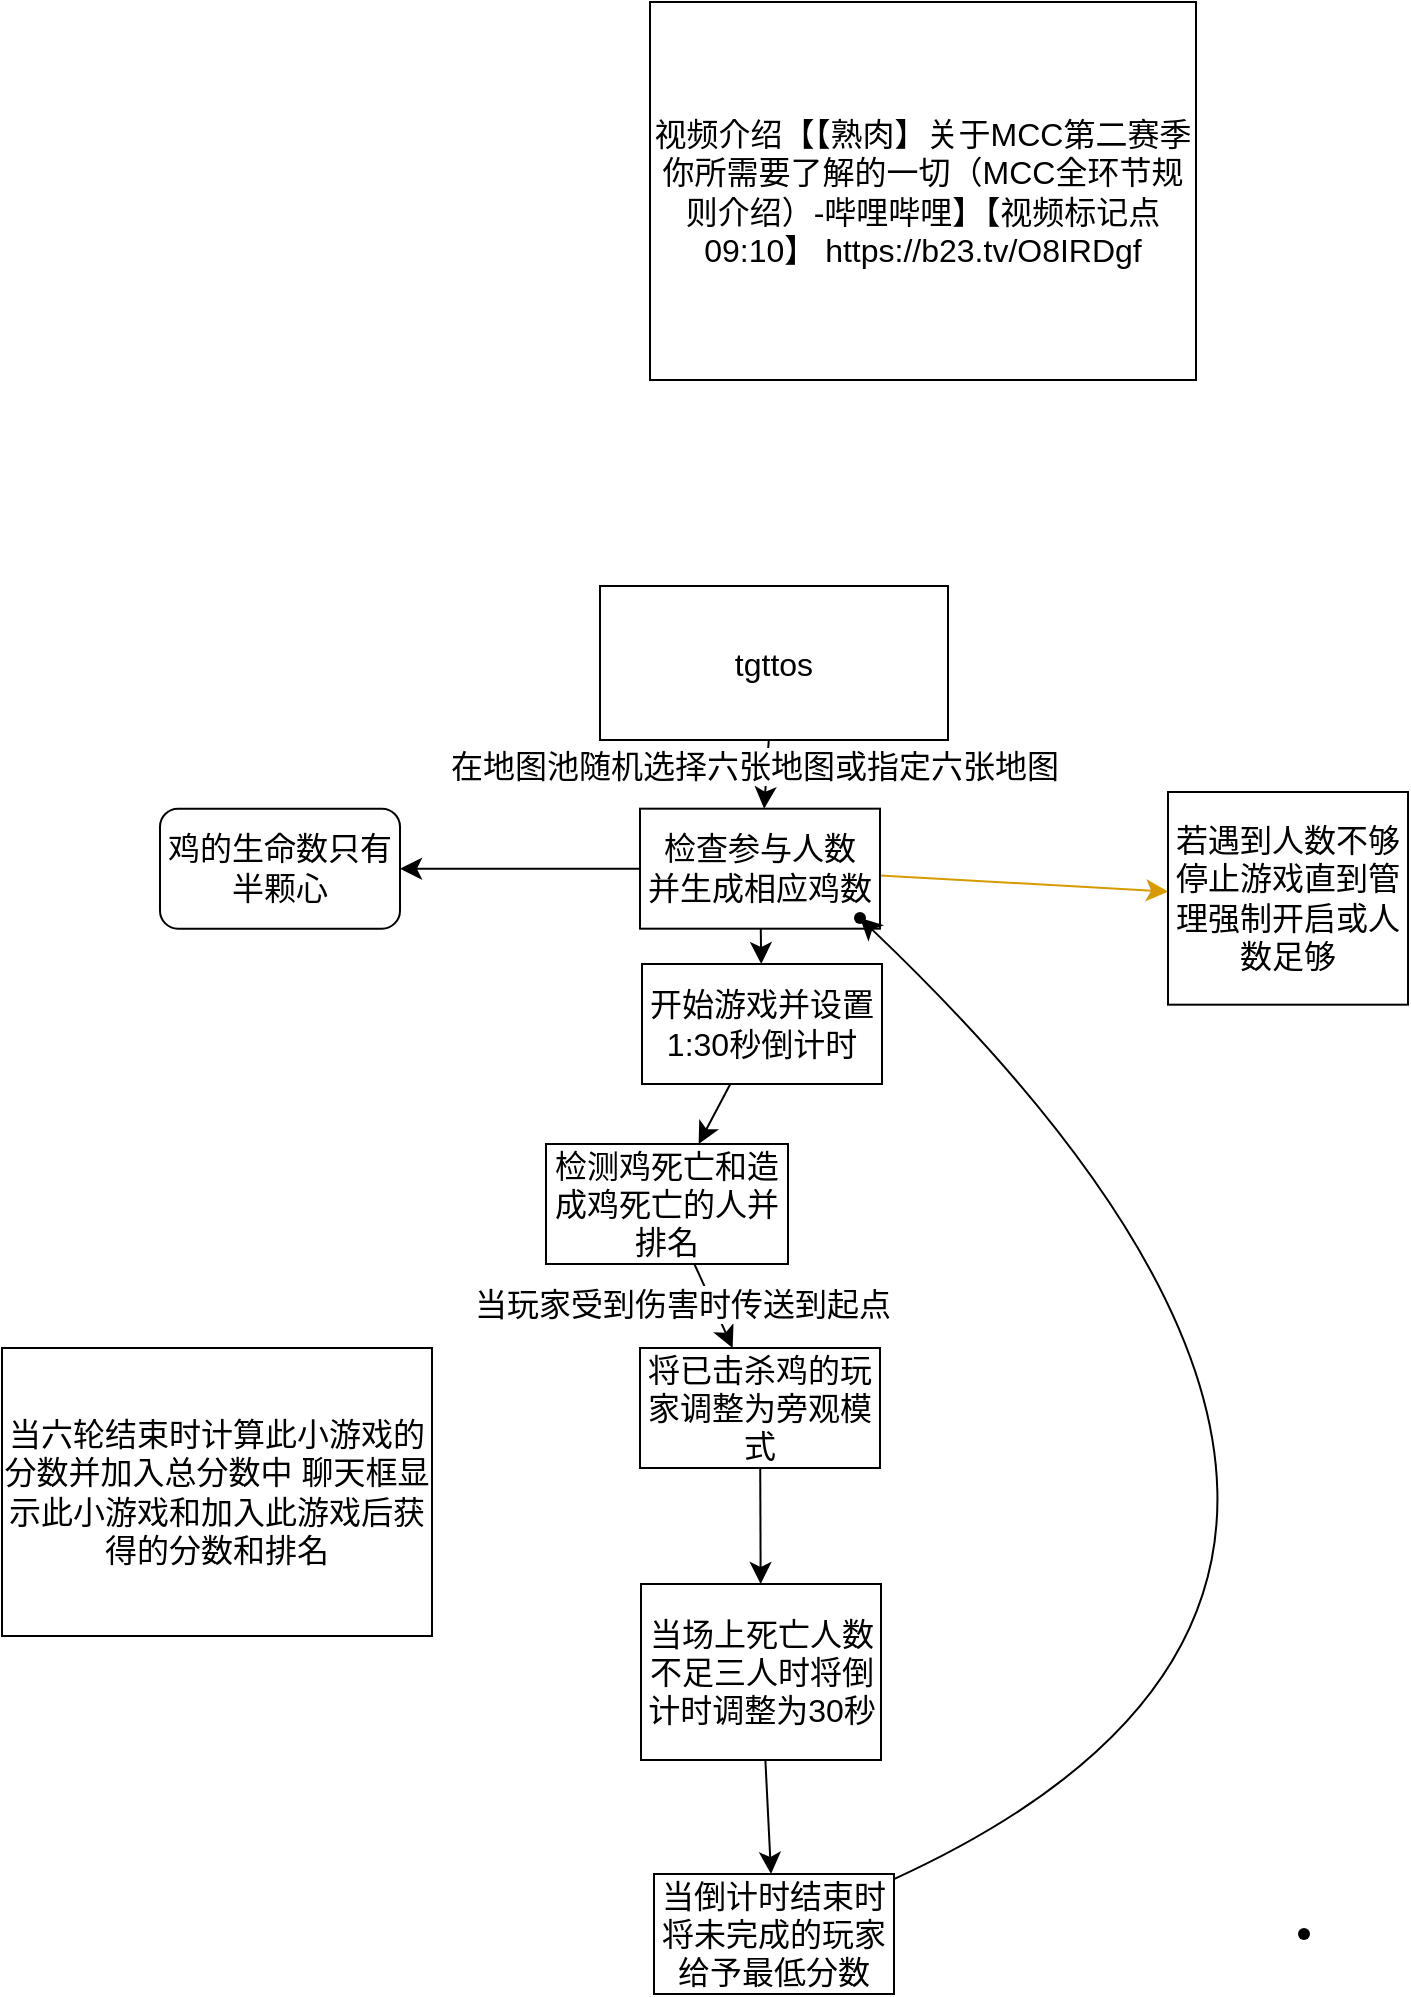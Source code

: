 <mxfile version="22.1.3" type="github">
  <diagram name="第 1 页" id="hKMhetFGUESW5WwWaDs0">
    <mxGraphModel dx="611" dy="674" grid="0" gridSize="10" guides="1" tooltips="1" connect="1" arrows="1" fold="1" page="0" pageScale="1" pageWidth="827" pageHeight="1169" math="0" shadow="0">
      <root>
        <mxCell id="0" />
        <mxCell id="1" parent="0" />
        <mxCell id="iQ9hKgZUA6vSeqzWPqep-13" value="" style="edgeStyle=none;curved=1;rounded=0;orthogonalLoop=1;jettySize=auto;html=1;fontSize=12;startSize=8;endSize=8;" parent="1" source="iQ9hKgZUA6vSeqzWPqep-1" target="iQ9hKgZUA6vSeqzWPqep-9" edge="1">
          <mxGeometry relative="1" as="geometry" />
        </mxCell>
        <mxCell id="iQ9hKgZUA6vSeqzWPqep-18" value="在地图池随机选择六张地图或指定六张地图" style="edgeLabel;html=1;align=center;verticalAlign=middle;resizable=0;points=[];fontSize=16;" parent="iQ9hKgZUA6vSeqzWPqep-13" vertex="1" connectable="0">
          <mxGeometry x="-0.241" y="-7" relative="1" as="geometry">
            <mxPoint as="offset" />
          </mxGeometry>
        </mxCell>
        <mxCell id="iQ9hKgZUA6vSeqzWPqep-12" value="" style="edgeStyle=none;curved=1;rounded=0;orthogonalLoop=1;jettySize=auto;html=1;fontSize=12;startSize=8;endSize=8;" parent="1" source="iQ9hKgZUA6vSeqzWPqep-9" target="iQ9hKgZUA6vSeqzWPqep-11" edge="1">
          <mxGeometry relative="1" as="geometry" />
        </mxCell>
        <mxCell id="iQ9hKgZUA6vSeqzWPqep-23" value="" style="edgeStyle=none;curved=1;rounded=0;orthogonalLoop=1;jettySize=auto;html=1;fontSize=12;startSize=8;endSize=8;fillColor=#ffe6cc;strokeColor=#d79b00;" parent="1" source="iQ9hKgZUA6vSeqzWPqep-9" target="iQ9hKgZUA6vSeqzWPqep-22" edge="1">
          <mxGeometry relative="1" as="geometry" />
        </mxCell>
        <mxCell id="iQ9hKgZUA6vSeqzWPqep-27" value="" style="edgeStyle=none;curved=1;rounded=0;orthogonalLoop=1;jettySize=auto;html=1;fontSize=12;startSize=8;endSize=8;" parent="1" source="iQ9hKgZUA6vSeqzWPqep-9" target="iQ9hKgZUA6vSeqzWPqep-26" edge="1">
          <mxGeometry relative="1" as="geometry" />
        </mxCell>
        <mxCell id="iQ9hKgZUA6vSeqzWPqep-9" value="检查参与人数&lt;br&gt;并生成相应鸡数" style="whiteSpace=wrap;html=1;fontSize=16;" parent="1" vertex="1">
          <mxGeometry x="99" y="245.34" width="120" height="60" as="geometry" />
        </mxCell>
        <mxCell id="iQ9hKgZUA6vSeqzWPqep-25" value="" style="edgeStyle=none;curved=1;rounded=0;orthogonalLoop=1;jettySize=auto;html=1;fontSize=12;startSize=8;endSize=8;" parent="1" source="iQ9hKgZUA6vSeqzWPqep-11" target="iQ9hKgZUA6vSeqzWPqep-24" edge="1">
          <mxGeometry relative="1" as="geometry" />
        </mxCell>
        <mxCell id="iQ9hKgZUA6vSeqzWPqep-11" value="开始游戏并设置1:30秒倒计时" style="whiteSpace=wrap;html=1;fontSize=16;" parent="1" vertex="1">
          <mxGeometry x="100" y="323" width="120" height="60" as="geometry" />
        </mxCell>
        <mxCell id="iQ9hKgZUA6vSeqzWPqep-16" value="" style="edgeStyle=none;curved=1;rounded=0;orthogonalLoop=1;jettySize=auto;html=1;fontSize=12;startSize=8;endSize=8;" parent="1" target="iQ9hKgZUA6vSeqzWPqep-1" edge="1">
          <mxGeometry relative="1" as="geometry">
            <mxPoint x="142.672" y="153" as="sourcePoint" />
            <mxPoint x="135.002" y="236" as="targetPoint" />
            <Array as="points" />
          </mxGeometry>
        </mxCell>
        <mxCell id="iQ9hKgZUA6vSeqzWPqep-1" value="tgttos" style="whiteSpace=wrap;html=1;fontSize=16;" parent="1" vertex="1">
          <mxGeometry x="79" y="134" width="174" height="77" as="geometry" />
        </mxCell>
        <mxCell id="iQ9hKgZUA6vSeqzWPqep-22" value="若遇到人数不够停止游戏直到管理强制开启或人数足够" style="whiteSpace=wrap;html=1;fontSize=16;" parent="1" vertex="1">
          <mxGeometry x="363" y="237" width="120" height="106.34" as="geometry" />
        </mxCell>
        <mxCell id="iQ9hKgZUA6vSeqzWPqep-29" value="" style="edgeStyle=none;curved=1;rounded=0;orthogonalLoop=1;jettySize=auto;html=1;fontSize=12;startSize=8;endSize=8;" parent="1" source="iQ9hKgZUA6vSeqzWPqep-24" target="iQ9hKgZUA6vSeqzWPqep-28" edge="1">
          <mxGeometry relative="1" as="geometry" />
        </mxCell>
        <mxCell id="iQ9hKgZUA6vSeqzWPqep-32" value="当玩家受到伤害时传送到起点" style="edgeLabel;html=1;align=center;verticalAlign=middle;resizable=0;points=[];fontSize=16;" parent="iQ9hKgZUA6vSeqzWPqep-29" vertex="1" connectable="0">
          <mxGeometry x="-0.341" y="-14" relative="1" as="geometry">
            <mxPoint as="offset" />
          </mxGeometry>
        </mxCell>
        <mxCell id="iQ9hKgZUA6vSeqzWPqep-24" value="检测鸡死亡和造成鸡死亡的人并排名" style="whiteSpace=wrap;html=1;fontSize=16;" parent="1" vertex="1">
          <mxGeometry x="52" y="413" width="121" height="60" as="geometry" />
        </mxCell>
        <mxCell id="iQ9hKgZUA6vSeqzWPqep-26" value="鸡的生命数只有半颗心" style="rounded=1;whiteSpace=wrap;html=1;fontSize=16;" parent="1" vertex="1">
          <mxGeometry x="-141" y="245.34" width="120" height="60" as="geometry" />
        </mxCell>
        <mxCell id="iQ9hKgZUA6vSeqzWPqep-31" value="" style="edgeStyle=none;curved=1;rounded=0;orthogonalLoop=1;jettySize=auto;html=1;fontSize=12;startSize=8;endSize=8;" parent="1" source="iQ9hKgZUA6vSeqzWPqep-28" target="iQ9hKgZUA6vSeqzWPqep-30" edge="1">
          <mxGeometry relative="1" as="geometry" />
        </mxCell>
        <mxCell id="iQ9hKgZUA6vSeqzWPqep-28" value="将已击杀鸡的玩家调整为旁观模式" style="whiteSpace=wrap;html=1;fontSize=16;" parent="1" vertex="1">
          <mxGeometry x="99" y="515" width="120" height="60" as="geometry" />
        </mxCell>
        <mxCell id="iQ9hKgZUA6vSeqzWPqep-34" value="" style="edgeStyle=none;curved=1;rounded=0;orthogonalLoop=1;jettySize=auto;html=1;fontSize=12;startSize=8;endSize=8;" parent="1" source="iQ9hKgZUA6vSeqzWPqep-30" target="iQ9hKgZUA6vSeqzWPqep-33" edge="1">
          <mxGeometry relative="1" as="geometry" />
        </mxCell>
        <mxCell id="iQ9hKgZUA6vSeqzWPqep-30" value="当场上死亡人数不足三人时将倒计时调整为30秒" style="whiteSpace=wrap;html=1;fontSize=16;" parent="1" vertex="1">
          <mxGeometry x="99.5" y="633" width="120" height="88" as="geometry" />
        </mxCell>
        <mxCell id="iQ9hKgZUA6vSeqzWPqep-41" value="" style="edgeStyle=none;curved=1;rounded=0;orthogonalLoop=1;jettySize=auto;html=1;fontSize=12;startSize=8;endSize=8;" parent="1" source="iQ9hKgZUA6vSeqzWPqep-33" target="iQ9hKgZUA6vSeqzWPqep-40" edge="1">
          <mxGeometry relative="1" as="geometry">
            <Array as="points">
              <mxPoint x="555" y="630" />
            </Array>
          </mxGeometry>
        </mxCell>
        <mxCell id="iQ9hKgZUA6vSeqzWPqep-33" value="当倒计时结束时将未完成的玩家给予最低分数" style="whiteSpace=wrap;html=1;fontSize=16;" parent="1" vertex="1">
          <mxGeometry x="106" y="778" width="120" height="60" as="geometry" />
        </mxCell>
        <mxCell id="iQ9hKgZUA6vSeqzWPqep-35" value="" style="shape=waypoint;sketch=0;size=6;pointerEvents=1;points=[];fillColor=default;resizable=0;rotatable=0;perimeter=centerPerimeter;snapToPoint=1;fontSize=16;" parent="1" vertex="1">
          <mxGeometry x="421" y="798" width="20" height="20" as="geometry" />
        </mxCell>
        <mxCell id="iQ9hKgZUA6vSeqzWPqep-38" value="当六轮结束时计算此小游戏的分数并加入总分数中 聊天框显示此小游戏和加入此游戏后获得的分数和排名" style="whiteSpace=wrap;html=1;fontSize=16;" parent="1" vertex="1">
          <mxGeometry x="-220" y="515" width="215" height="144" as="geometry" />
        </mxCell>
        <mxCell id="iQ9hKgZUA6vSeqzWPqep-40" value="" style="shape=waypoint;sketch=0;size=6;pointerEvents=1;points=[];fillColor=default;resizable=0;rotatable=0;perimeter=centerPerimeter;snapToPoint=1;fontSize=16;" parent="1" vertex="1">
          <mxGeometry x="199" y="290" width="20" height="20" as="geometry" />
        </mxCell>
        <mxCell id="5dEfEdNh-0yUfyVkejDC-2" value="视频介绍【【熟肉】关于MCC第二赛季你所需要了解的一切（MCC全环节规则介绍）-哔哩哔哩】【视频标记点 09:10】 https://b23.tv/O8IRDgf" style="whiteSpace=wrap;html=1;fontSize=16;" vertex="1" parent="1">
          <mxGeometry x="104" y="-158" width="273" height="189" as="geometry" />
        </mxCell>
      </root>
    </mxGraphModel>
  </diagram>
</mxfile>
